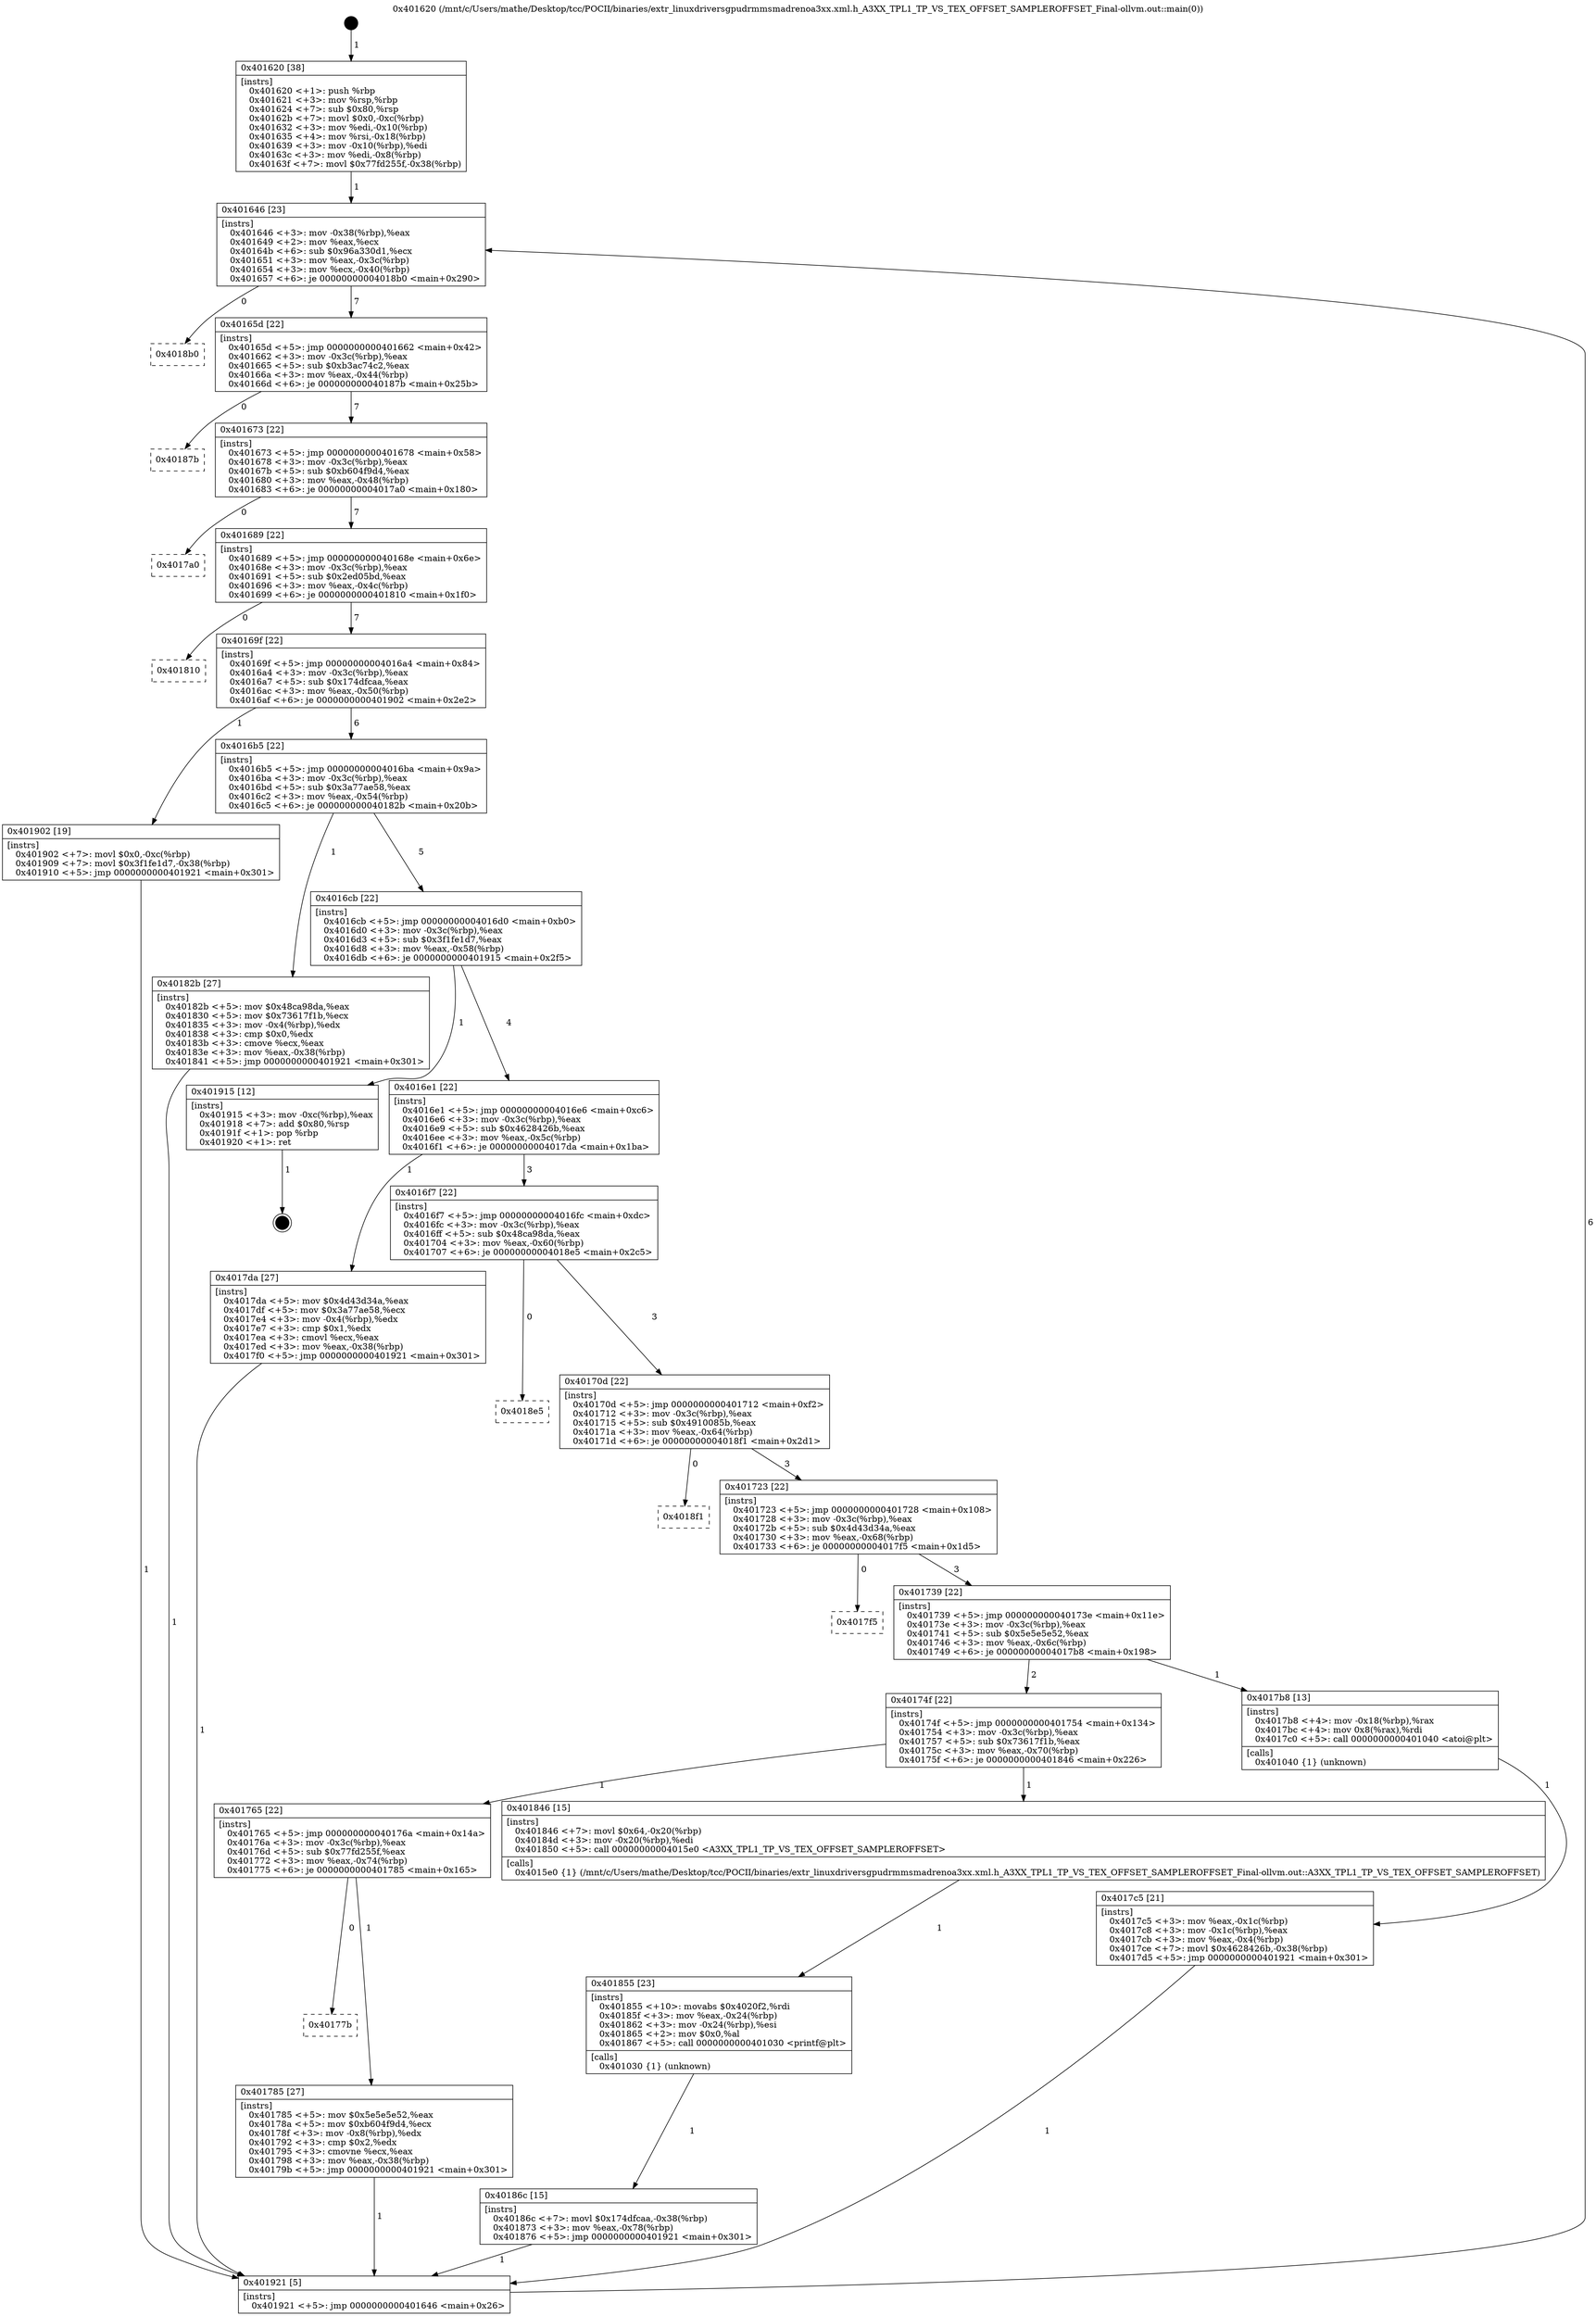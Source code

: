 digraph "0x401620" {
  label = "0x401620 (/mnt/c/Users/mathe/Desktop/tcc/POCII/binaries/extr_linuxdriversgpudrmmsmadrenoa3xx.xml.h_A3XX_TPL1_TP_VS_TEX_OFFSET_SAMPLEROFFSET_Final-ollvm.out::main(0))"
  labelloc = "t"
  node[shape=record]

  Entry [label="",width=0.3,height=0.3,shape=circle,fillcolor=black,style=filled]
  "0x401646" [label="{
     0x401646 [23]\l
     | [instrs]\l
     &nbsp;&nbsp;0x401646 \<+3\>: mov -0x38(%rbp),%eax\l
     &nbsp;&nbsp;0x401649 \<+2\>: mov %eax,%ecx\l
     &nbsp;&nbsp;0x40164b \<+6\>: sub $0x96a330d1,%ecx\l
     &nbsp;&nbsp;0x401651 \<+3\>: mov %eax,-0x3c(%rbp)\l
     &nbsp;&nbsp;0x401654 \<+3\>: mov %ecx,-0x40(%rbp)\l
     &nbsp;&nbsp;0x401657 \<+6\>: je 00000000004018b0 \<main+0x290\>\l
  }"]
  "0x4018b0" [label="{
     0x4018b0\l
  }", style=dashed]
  "0x40165d" [label="{
     0x40165d [22]\l
     | [instrs]\l
     &nbsp;&nbsp;0x40165d \<+5\>: jmp 0000000000401662 \<main+0x42\>\l
     &nbsp;&nbsp;0x401662 \<+3\>: mov -0x3c(%rbp),%eax\l
     &nbsp;&nbsp;0x401665 \<+5\>: sub $0xb3ac74c2,%eax\l
     &nbsp;&nbsp;0x40166a \<+3\>: mov %eax,-0x44(%rbp)\l
     &nbsp;&nbsp;0x40166d \<+6\>: je 000000000040187b \<main+0x25b\>\l
  }"]
  Exit [label="",width=0.3,height=0.3,shape=circle,fillcolor=black,style=filled,peripheries=2]
  "0x40187b" [label="{
     0x40187b\l
  }", style=dashed]
  "0x401673" [label="{
     0x401673 [22]\l
     | [instrs]\l
     &nbsp;&nbsp;0x401673 \<+5\>: jmp 0000000000401678 \<main+0x58\>\l
     &nbsp;&nbsp;0x401678 \<+3\>: mov -0x3c(%rbp),%eax\l
     &nbsp;&nbsp;0x40167b \<+5\>: sub $0xb604f9d4,%eax\l
     &nbsp;&nbsp;0x401680 \<+3\>: mov %eax,-0x48(%rbp)\l
     &nbsp;&nbsp;0x401683 \<+6\>: je 00000000004017a0 \<main+0x180\>\l
  }"]
  "0x40186c" [label="{
     0x40186c [15]\l
     | [instrs]\l
     &nbsp;&nbsp;0x40186c \<+7\>: movl $0x174dfcaa,-0x38(%rbp)\l
     &nbsp;&nbsp;0x401873 \<+3\>: mov %eax,-0x78(%rbp)\l
     &nbsp;&nbsp;0x401876 \<+5\>: jmp 0000000000401921 \<main+0x301\>\l
  }"]
  "0x4017a0" [label="{
     0x4017a0\l
  }", style=dashed]
  "0x401689" [label="{
     0x401689 [22]\l
     | [instrs]\l
     &nbsp;&nbsp;0x401689 \<+5\>: jmp 000000000040168e \<main+0x6e\>\l
     &nbsp;&nbsp;0x40168e \<+3\>: mov -0x3c(%rbp),%eax\l
     &nbsp;&nbsp;0x401691 \<+5\>: sub $0x2ed05bd,%eax\l
     &nbsp;&nbsp;0x401696 \<+3\>: mov %eax,-0x4c(%rbp)\l
     &nbsp;&nbsp;0x401699 \<+6\>: je 0000000000401810 \<main+0x1f0\>\l
  }"]
  "0x401855" [label="{
     0x401855 [23]\l
     | [instrs]\l
     &nbsp;&nbsp;0x401855 \<+10\>: movabs $0x4020f2,%rdi\l
     &nbsp;&nbsp;0x40185f \<+3\>: mov %eax,-0x24(%rbp)\l
     &nbsp;&nbsp;0x401862 \<+3\>: mov -0x24(%rbp),%esi\l
     &nbsp;&nbsp;0x401865 \<+2\>: mov $0x0,%al\l
     &nbsp;&nbsp;0x401867 \<+5\>: call 0000000000401030 \<printf@plt\>\l
     | [calls]\l
     &nbsp;&nbsp;0x401030 \{1\} (unknown)\l
  }"]
  "0x401810" [label="{
     0x401810\l
  }", style=dashed]
  "0x40169f" [label="{
     0x40169f [22]\l
     | [instrs]\l
     &nbsp;&nbsp;0x40169f \<+5\>: jmp 00000000004016a4 \<main+0x84\>\l
     &nbsp;&nbsp;0x4016a4 \<+3\>: mov -0x3c(%rbp),%eax\l
     &nbsp;&nbsp;0x4016a7 \<+5\>: sub $0x174dfcaa,%eax\l
     &nbsp;&nbsp;0x4016ac \<+3\>: mov %eax,-0x50(%rbp)\l
     &nbsp;&nbsp;0x4016af \<+6\>: je 0000000000401902 \<main+0x2e2\>\l
  }"]
  "0x4017c5" [label="{
     0x4017c5 [21]\l
     | [instrs]\l
     &nbsp;&nbsp;0x4017c5 \<+3\>: mov %eax,-0x1c(%rbp)\l
     &nbsp;&nbsp;0x4017c8 \<+3\>: mov -0x1c(%rbp),%eax\l
     &nbsp;&nbsp;0x4017cb \<+3\>: mov %eax,-0x4(%rbp)\l
     &nbsp;&nbsp;0x4017ce \<+7\>: movl $0x4628426b,-0x38(%rbp)\l
     &nbsp;&nbsp;0x4017d5 \<+5\>: jmp 0000000000401921 \<main+0x301\>\l
  }"]
  "0x401902" [label="{
     0x401902 [19]\l
     | [instrs]\l
     &nbsp;&nbsp;0x401902 \<+7\>: movl $0x0,-0xc(%rbp)\l
     &nbsp;&nbsp;0x401909 \<+7\>: movl $0x3f1fe1d7,-0x38(%rbp)\l
     &nbsp;&nbsp;0x401910 \<+5\>: jmp 0000000000401921 \<main+0x301\>\l
  }"]
  "0x4016b5" [label="{
     0x4016b5 [22]\l
     | [instrs]\l
     &nbsp;&nbsp;0x4016b5 \<+5\>: jmp 00000000004016ba \<main+0x9a\>\l
     &nbsp;&nbsp;0x4016ba \<+3\>: mov -0x3c(%rbp),%eax\l
     &nbsp;&nbsp;0x4016bd \<+5\>: sub $0x3a77ae58,%eax\l
     &nbsp;&nbsp;0x4016c2 \<+3\>: mov %eax,-0x54(%rbp)\l
     &nbsp;&nbsp;0x4016c5 \<+6\>: je 000000000040182b \<main+0x20b\>\l
  }"]
  "0x401620" [label="{
     0x401620 [38]\l
     | [instrs]\l
     &nbsp;&nbsp;0x401620 \<+1\>: push %rbp\l
     &nbsp;&nbsp;0x401621 \<+3\>: mov %rsp,%rbp\l
     &nbsp;&nbsp;0x401624 \<+7\>: sub $0x80,%rsp\l
     &nbsp;&nbsp;0x40162b \<+7\>: movl $0x0,-0xc(%rbp)\l
     &nbsp;&nbsp;0x401632 \<+3\>: mov %edi,-0x10(%rbp)\l
     &nbsp;&nbsp;0x401635 \<+4\>: mov %rsi,-0x18(%rbp)\l
     &nbsp;&nbsp;0x401639 \<+3\>: mov -0x10(%rbp),%edi\l
     &nbsp;&nbsp;0x40163c \<+3\>: mov %edi,-0x8(%rbp)\l
     &nbsp;&nbsp;0x40163f \<+7\>: movl $0x77fd255f,-0x38(%rbp)\l
  }"]
  "0x40182b" [label="{
     0x40182b [27]\l
     | [instrs]\l
     &nbsp;&nbsp;0x40182b \<+5\>: mov $0x48ca98da,%eax\l
     &nbsp;&nbsp;0x401830 \<+5\>: mov $0x73617f1b,%ecx\l
     &nbsp;&nbsp;0x401835 \<+3\>: mov -0x4(%rbp),%edx\l
     &nbsp;&nbsp;0x401838 \<+3\>: cmp $0x0,%edx\l
     &nbsp;&nbsp;0x40183b \<+3\>: cmove %ecx,%eax\l
     &nbsp;&nbsp;0x40183e \<+3\>: mov %eax,-0x38(%rbp)\l
     &nbsp;&nbsp;0x401841 \<+5\>: jmp 0000000000401921 \<main+0x301\>\l
  }"]
  "0x4016cb" [label="{
     0x4016cb [22]\l
     | [instrs]\l
     &nbsp;&nbsp;0x4016cb \<+5\>: jmp 00000000004016d0 \<main+0xb0\>\l
     &nbsp;&nbsp;0x4016d0 \<+3\>: mov -0x3c(%rbp),%eax\l
     &nbsp;&nbsp;0x4016d3 \<+5\>: sub $0x3f1fe1d7,%eax\l
     &nbsp;&nbsp;0x4016d8 \<+3\>: mov %eax,-0x58(%rbp)\l
     &nbsp;&nbsp;0x4016db \<+6\>: je 0000000000401915 \<main+0x2f5\>\l
  }"]
  "0x401921" [label="{
     0x401921 [5]\l
     | [instrs]\l
     &nbsp;&nbsp;0x401921 \<+5\>: jmp 0000000000401646 \<main+0x26\>\l
  }"]
  "0x401915" [label="{
     0x401915 [12]\l
     | [instrs]\l
     &nbsp;&nbsp;0x401915 \<+3\>: mov -0xc(%rbp),%eax\l
     &nbsp;&nbsp;0x401918 \<+7\>: add $0x80,%rsp\l
     &nbsp;&nbsp;0x40191f \<+1\>: pop %rbp\l
     &nbsp;&nbsp;0x401920 \<+1\>: ret\l
  }"]
  "0x4016e1" [label="{
     0x4016e1 [22]\l
     | [instrs]\l
     &nbsp;&nbsp;0x4016e1 \<+5\>: jmp 00000000004016e6 \<main+0xc6\>\l
     &nbsp;&nbsp;0x4016e6 \<+3\>: mov -0x3c(%rbp),%eax\l
     &nbsp;&nbsp;0x4016e9 \<+5\>: sub $0x4628426b,%eax\l
     &nbsp;&nbsp;0x4016ee \<+3\>: mov %eax,-0x5c(%rbp)\l
     &nbsp;&nbsp;0x4016f1 \<+6\>: je 00000000004017da \<main+0x1ba\>\l
  }"]
  "0x40177b" [label="{
     0x40177b\l
  }", style=dashed]
  "0x4017da" [label="{
     0x4017da [27]\l
     | [instrs]\l
     &nbsp;&nbsp;0x4017da \<+5\>: mov $0x4d43d34a,%eax\l
     &nbsp;&nbsp;0x4017df \<+5\>: mov $0x3a77ae58,%ecx\l
     &nbsp;&nbsp;0x4017e4 \<+3\>: mov -0x4(%rbp),%edx\l
     &nbsp;&nbsp;0x4017e7 \<+3\>: cmp $0x1,%edx\l
     &nbsp;&nbsp;0x4017ea \<+3\>: cmovl %ecx,%eax\l
     &nbsp;&nbsp;0x4017ed \<+3\>: mov %eax,-0x38(%rbp)\l
     &nbsp;&nbsp;0x4017f0 \<+5\>: jmp 0000000000401921 \<main+0x301\>\l
  }"]
  "0x4016f7" [label="{
     0x4016f7 [22]\l
     | [instrs]\l
     &nbsp;&nbsp;0x4016f7 \<+5\>: jmp 00000000004016fc \<main+0xdc\>\l
     &nbsp;&nbsp;0x4016fc \<+3\>: mov -0x3c(%rbp),%eax\l
     &nbsp;&nbsp;0x4016ff \<+5\>: sub $0x48ca98da,%eax\l
     &nbsp;&nbsp;0x401704 \<+3\>: mov %eax,-0x60(%rbp)\l
     &nbsp;&nbsp;0x401707 \<+6\>: je 00000000004018e5 \<main+0x2c5\>\l
  }"]
  "0x401785" [label="{
     0x401785 [27]\l
     | [instrs]\l
     &nbsp;&nbsp;0x401785 \<+5\>: mov $0x5e5e5e52,%eax\l
     &nbsp;&nbsp;0x40178a \<+5\>: mov $0xb604f9d4,%ecx\l
     &nbsp;&nbsp;0x40178f \<+3\>: mov -0x8(%rbp),%edx\l
     &nbsp;&nbsp;0x401792 \<+3\>: cmp $0x2,%edx\l
     &nbsp;&nbsp;0x401795 \<+3\>: cmovne %ecx,%eax\l
     &nbsp;&nbsp;0x401798 \<+3\>: mov %eax,-0x38(%rbp)\l
     &nbsp;&nbsp;0x40179b \<+5\>: jmp 0000000000401921 \<main+0x301\>\l
  }"]
  "0x4018e5" [label="{
     0x4018e5\l
  }", style=dashed]
  "0x40170d" [label="{
     0x40170d [22]\l
     | [instrs]\l
     &nbsp;&nbsp;0x40170d \<+5\>: jmp 0000000000401712 \<main+0xf2\>\l
     &nbsp;&nbsp;0x401712 \<+3\>: mov -0x3c(%rbp),%eax\l
     &nbsp;&nbsp;0x401715 \<+5\>: sub $0x4910085b,%eax\l
     &nbsp;&nbsp;0x40171a \<+3\>: mov %eax,-0x64(%rbp)\l
     &nbsp;&nbsp;0x40171d \<+6\>: je 00000000004018f1 \<main+0x2d1\>\l
  }"]
  "0x401765" [label="{
     0x401765 [22]\l
     | [instrs]\l
     &nbsp;&nbsp;0x401765 \<+5\>: jmp 000000000040176a \<main+0x14a\>\l
     &nbsp;&nbsp;0x40176a \<+3\>: mov -0x3c(%rbp),%eax\l
     &nbsp;&nbsp;0x40176d \<+5\>: sub $0x77fd255f,%eax\l
     &nbsp;&nbsp;0x401772 \<+3\>: mov %eax,-0x74(%rbp)\l
     &nbsp;&nbsp;0x401775 \<+6\>: je 0000000000401785 \<main+0x165\>\l
  }"]
  "0x4018f1" [label="{
     0x4018f1\l
  }", style=dashed]
  "0x401723" [label="{
     0x401723 [22]\l
     | [instrs]\l
     &nbsp;&nbsp;0x401723 \<+5\>: jmp 0000000000401728 \<main+0x108\>\l
     &nbsp;&nbsp;0x401728 \<+3\>: mov -0x3c(%rbp),%eax\l
     &nbsp;&nbsp;0x40172b \<+5\>: sub $0x4d43d34a,%eax\l
     &nbsp;&nbsp;0x401730 \<+3\>: mov %eax,-0x68(%rbp)\l
     &nbsp;&nbsp;0x401733 \<+6\>: je 00000000004017f5 \<main+0x1d5\>\l
  }"]
  "0x401846" [label="{
     0x401846 [15]\l
     | [instrs]\l
     &nbsp;&nbsp;0x401846 \<+7\>: movl $0x64,-0x20(%rbp)\l
     &nbsp;&nbsp;0x40184d \<+3\>: mov -0x20(%rbp),%edi\l
     &nbsp;&nbsp;0x401850 \<+5\>: call 00000000004015e0 \<A3XX_TPL1_TP_VS_TEX_OFFSET_SAMPLEROFFSET\>\l
     | [calls]\l
     &nbsp;&nbsp;0x4015e0 \{1\} (/mnt/c/Users/mathe/Desktop/tcc/POCII/binaries/extr_linuxdriversgpudrmmsmadrenoa3xx.xml.h_A3XX_TPL1_TP_VS_TEX_OFFSET_SAMPLEROFFSET_Final-ollvm.out::A3XX_TPL1_TP_VS_TEX_OFFSET_SAMPLEROFFSET)\l
  }"]
  "0x4017f5" [label="{
     0x4017f5\l
  }", style=dashed]
  "0x401739" [label="{
     0x401739 [22]\l
     | [instrs]\l
     &nbsp;&nbsp;0x401739 \<+5\>: jmp 000000000040173e \<main+0x11e\>\l
     &nbsp;&nbsp;0x40173e \<+3\>: mov -0x3c(%rbp),%eax\l
     &nbsp;&nbsp;0x401741 \<+5\>: sub $0x5e5e5e52,%eax\l
     &nbsp;&nbsp;0x401746 \<+3\>: mov %eax,-0x6c(%rbp)\l
     &nbsp;&nbsp;0x401749 \<+6\>: je 00000000004017b8 \<main+0x198\>\l
  }"]
  "0x40174f" [label="{
     0x40174f [22]\l
     | [instrs]\l
     &nbsp;&nbsp;0x40174f \<+5\>: jmp 0000000000401754 \<main+0x134\>\l
     &nbsp;&nbsp;0x401754 \<+3\>: mov -0x3c(%rbp),%eax\l
     &nbsp;&nbsp;0x401757 \<+5\>: sub $0x73617f1b,%eax\l
     &nbsp;&nbsp;0x40175c \<+3\>: mov %eax,-0x70(%rbp)\l
     &nbsp;&nbsp;0x40175f \<+6\>: je 0000000000401846 \<main+0x226\>\l
  }"]
  "0x4017b8" [label="{
     0x4017b8 [13]\l
     | [instrs]\l
     &nbsp;&nbsp;0x4017b8 \<+4\>: mov -0x18(%rbp),%rax\l
     &nbsp;&nbsp;0x4017bc \<+4\>: mov 0x8(%rax),%rdi\l
     &nbsp;&nbsp;0x4017c0 \<+5\>: call 0000000000401040 \<atoi@plt\>\l
     | [calls]\l
     &nbsp;&nbsp;0x401040 \{1\} (unknown)\l
  }"]
  Entry -> "0x401620" [label=" 1"]
  "0x401646" -> "0x4018b0" [label=" 0"]
  "0x401646" -> "0x40165d" [label=" 7"]
  "0x401915" -> Exit [label=" 1"]
  "0x40165d" -> "0x40187b" [label=" 0"]
  "0x40165d" -> "0x401673" [label=" 7"]
  "0x401902" -> "0x401921" [label=" 1"]
  "0x401673" -> "0x4017a0" [label=" 0"]
  "0x401673" -> "0x401689" [label=" 7"]
  "0x40186c" -> "0x401921" [label=" 1"]
  "0x401689" -> "0x401810" [label=" 0"]
  "0x401689" -> "0x40169f" [label=" 7"]
  "0x401855" -> "0x40186c" [label=" 1"]
  "0x40169f" -> "0x401902" [label=" 1"]
  "0x40169f" -> "0x4016b5" [label=" 6"]
  "0x401846" -> "0x401855" [label=" 1"]
  "0x4016b5" -> "0x40182b" [label=" 1"]
  "0x4016b5" -> "0x4016cb" [label=" 5"]
  "0x40182b" -> "0x401921" [label=" 1"]
  "0x4016cb" -> "0x401915" [label=" 1"]
  "0x4016cb" -> "0x4016e1" [label=" 4"]
  "0x4017da" -> "0x401921" [label=" 1"]
  "0x4016e1" -> "0x4017da" [label=" 1"]
  "0x4016e1" -> "0x4016f7" [label=" 3"]
  "0x4017c5" -> "0x401921" [label=" 1"]
  "0x4016f7" -> "0x4018e5" [label=" 0"]
  "0x4016f7" -> "0x40170d" [label=" 3"]
  "0x4017b8" -> "0x4017c5" [label=" 1"]
  "0x40170d" -> "0x4018f1" [label=" 0"]
  "0x40170d" -> "0x401723" [label=" 3"]
  "0x401620" -> "0x401646" [label=" 1"]
  "0x401723" -> "0x4017f5" [label=" 0"]
  "0x401723" -> "0x401739" [label=" 3"]
  "0x401785" -> "0x401921" [label=" 1"]
  "0x401739" -> "0x4017b8" [label=" 1"]
  "0x401739" -> "0x40174f" [label=" 2"]
  "0x401765" -> "0x40177b" [label=" 0"]
  "0x40174f" -> "0x401846" [label=" 1"]
  "0x40174f" -> "0x401765" [label=" 1"]
  "0x401921" -> "0x401646" [label=" 6"]
  "0x401765" -> "0x401785" [label=" 1"]
}

